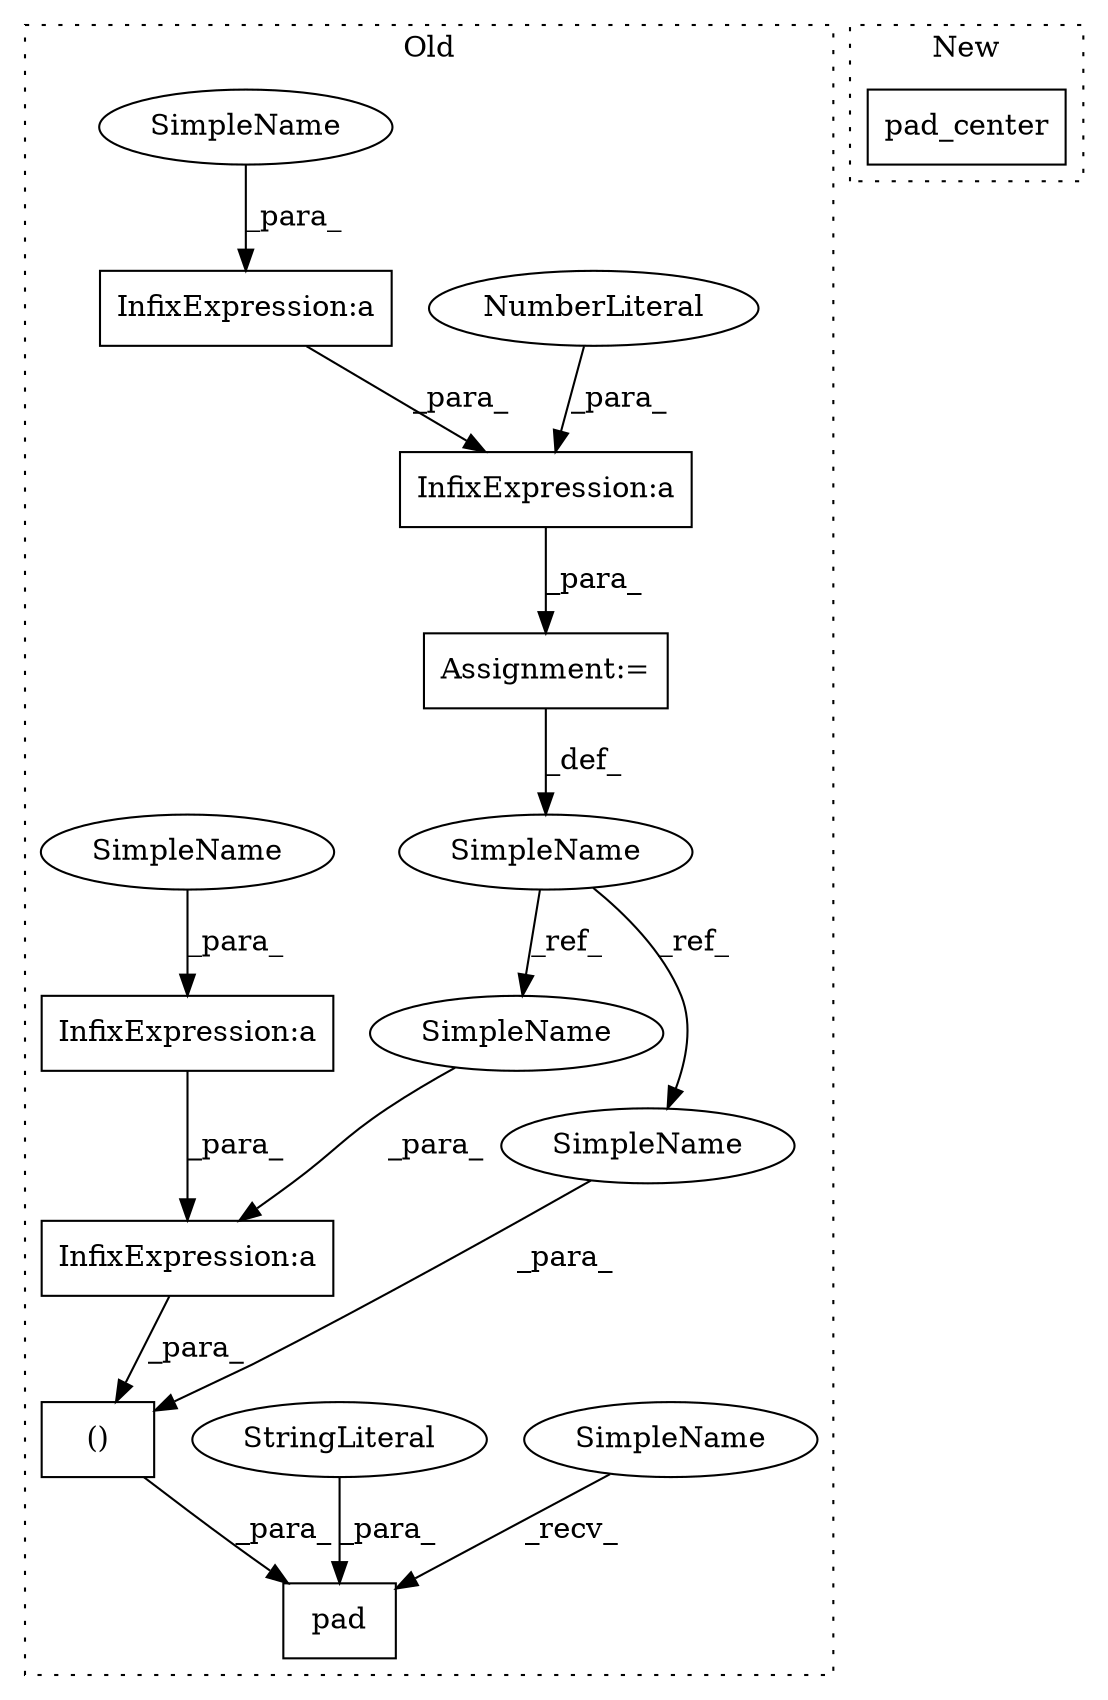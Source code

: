 digraph G {
subgraph cluster0 {
1 [label="SimpleName" a="42" s="3068" l="5" shape="ellipse"];
3 [label="pad" a="32" s="3074,3152" l="4,1" shape="box"];
4 [label="InfixExpression:a" a="27" s="3046" l="3" shape="box"];
5 [label="InfixExpression:a" a="27" s="3032" l="3" shape="box"];
6 [label="InfixExpression:a" a="27" s="3132" l="3" shape="box"];
7 [label="()" a="106" s="3094" l="46" shape="box"];
8 [label="InfixExpression:a" a="27" s="3118" l="3" shape="box"];
9 [label="NumberLiteral" a="34" s="3049" l="1" shape="ellipse"];
10 [label="SimpleName" a="42" s="3020" l="4" shape="ellipse"];
11 [label="Assignment:=" a="7" s="3024" l="1" shape="box"];
12 [label="StringLiteral" a="45" s="3142" l="10" shape="ellipse"];
13 [label="SimpleName" a="42" s="3035" l="10" shape="ellipse"];
14 [label="SimpleName" a="42" s="3121" l="10" shape="ellipse"];
15 [label="SimpleName" a="42" s="3094" l="4" shape="ellipse"];
16 [label="SimpleName" a="42" s="3135" l="4" shape="ellipse"];
label = "Old";
style="dotted";
}
subgraph cluster1 {
2 [label="pad_center" a="32" s="3022,3049" l="11,1" shape="box"];
label = "New";
style="dotted";
}
1 -> 3 [label="_recv_"];
4 -> 11 [label="_para_"];
5 -> 4 [label="_para_"];
6 -> 7 [label="_para_"];
7 -> 3 [label="_para_"];
8 -> 6 [label="_para_"];
9 -> 4 [label="_para_"];
10 -> 15 [label="_ref_"];
10 -> 16 [label="_ref_"];
11 -> 10 [label="_def_"];
12 -> 3 [label="_para_"];
13 -> 5 [label="_para_"];
14 -> 8 [label="_para_"];
15 -> 7 [label="_para_"];
16 -> 6 [label="_para_"];
}